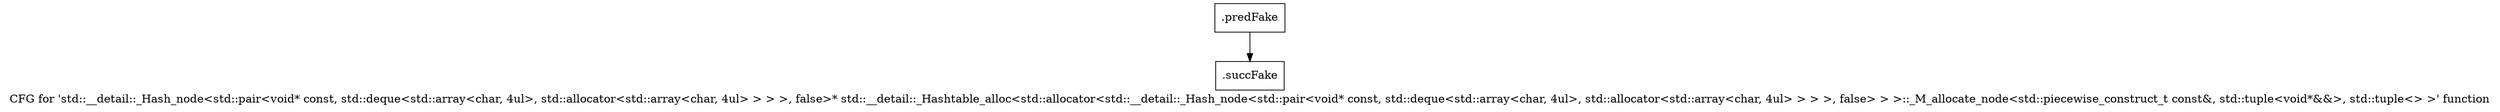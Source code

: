 digraph "CFG for 'std::__detail::_Hash_node\<std::pair\<void* const, std::deque\<std::array\<char, 4ul\>, std::allocator\<std::array\<char, 4ul\> \> \> \>, false\>* std::__detail::_Hashtable_alloc\<std::allocator\<std::__detail::_Hash_node\<std::pair\<void* const, std::deque\<std::array\<char, 4ul\>, std::allocator\<std::array\<char, 4ul\> \> \> \>, false\> \> \>::_M_allocate_node\<std::piecewise_construct_t const&, std::tuple\<void*&&\>, std::tuple\<\> \>' function" {
	label="CFG for 'std::__detail::_Hash_node\<std::pair\<void* const, std::deque\<std::array\<char, 4ul\>, std::allocator\<std::array\<char, 4ul\> \> \> \>, false\>* std::__detail::_Hashtable_alloc\<std::allocator\<std::__detail::_Hash_node\<std::pair\<void* const, std::deque\<std::array\<char, 4ul\>, std::allocator\<std::array\<char, 4ul\> \> \> \>, false\> \> \>::_M_allocate_node\<std::piecewise_construct_t const&, std::tuple\<void*&&\>, std::tuple\<\> \>' function";

	Node0x3bbbe10 [shape=record,filename="",linenumber="",label="{.predFake}"];
	Node0x3bbbe10 -> Node0x3c8bdc0[ callList="" memoryops="" filename="/usr/vitis/Vitis_HLS/2020.2/tps/lnx64/gcc-6.2.0/lib/gcc/x86_64-pc-linux-gnu/6.2.0/../../../../include/c++/6.2.0/bits/hashtable_policy.h" execusionnum="4"];
	Node0x3c8bdc0 [shape=record,filename="/usr/vitis/Vitis_HLS/2020.2/tps/lnx64/gcc-6.2.0/lib/gcc/x86_64-pc-linux-gnu/6.2.0/../../../../include/c++/6.2.0/bits/hashtable_policy.h",linenumber="1955",label="{.succFake}"];
}
